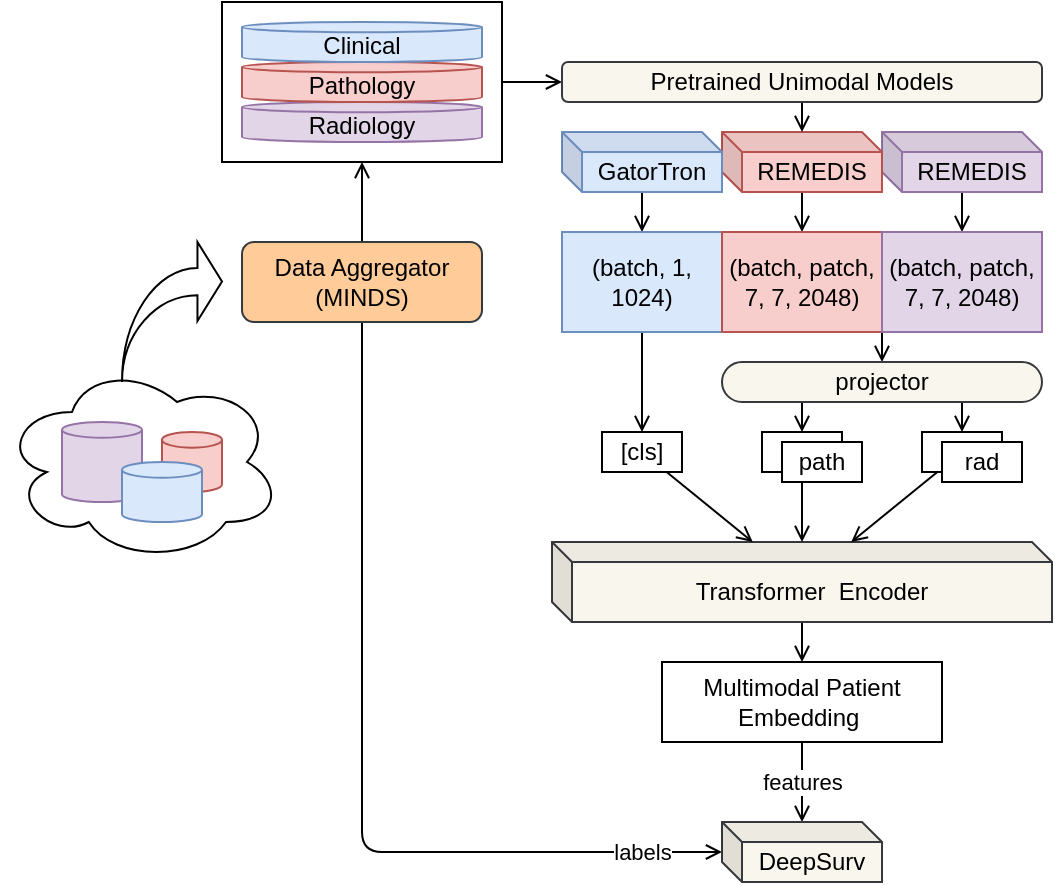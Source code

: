 <mxfile>
    <diagram id="m0PML8UpEcInjktEsdxU" name="Page-1">
        <mxGraphModel dx="635" dy="704" grid="1" gridSize="10" guides="1" tooltips="1" connect="1" arrows="1" fold="1" page="1" pageScale="1" pageWidth="1100" pageHeight="850" math="0" shadow="0">
            <root>
                <mxCell id="0"/>
                <mxCell id="1" parent="0"/>
                <mxCell id="56" value="" style="ellipse;shape=cloud;whiteSpace=wrap;html=1;rounded=1;glass=0;shadow=0;" parent="1" vertex="1">
                    <mxGeometry x="160" y="290" width="140" height="100" as="geometry"/>
                </mxCell>
                <mxCell id="48" style="edgeStyle=none;html=1;endArrow=open;endFill=0;" parent="1" source="39" target="43" edge="1">
                    <mxGeometry relative="1" as="geometry"/>
                </mxCell>
                <mxCell id="39" value="REMEDIS" style="shape=cube;whiteSpace=wrap;html=1;boundedLbl=1;backgroundOutline=1;darkOpacity=0.05;darkOpacity2=0.1;size=10;fillColor=#e1d5e7;strokeColor=#9673a6;" parent="1" vertex="1">
                    <mxGeometry x="600" y="175" width="80" height="30" as="geometry"/>
                </mxCell>
                <mxCell id="WNECeE50JeEjwmSZK31D-59" style="edgeStyle=none;html=1;endArrow=open;endFill=0;" edge="1" parent="1" source="38" target="42">
                    <mxGeometry relative="1" as="geometry"/>
                </mxCell>
                <mxCell id="38" value="REMEDIS" style="shape=cube;whiteSpace=wrap;html=1;boundedLbl=1;backgroundOutline=1;darkOpacity=0.05;darkOpacity2=0.1;size=10;fillColor=#f8cecc;strokeColor=#b85450;" parent="1" vertex="1">
                    <mxGeometry x="520" y="175" width="80" height="30" as="geometry"/>
                </mxCell>
                <mxCell id="31" style="edgeStyle=none;html=1;endArrow=open;endFill=0;" parent="1" source="30" target="26" edge="1">
                    <mxGeometry relative="1" as="geometry"/>
                </mxCell>
                <mxCell id="30" value="" style="rounded=0;whiteSpace=wrap;html=1;" parent="1" vertex="1">
                    <mxGeometry x="270" y="110" width="140" height="80" as="geometry"/>
                </mxCell>
                <mxCell id="35" style="edgeStyle=none;html=1;endArrow=open;endFill=0;" parent="1" source="2" target="30" edge="1">
                    <mxGeometry relative="1" as="geometry"/>
                </mxCell>
                <mxCell id="WNECeE50JeEjwmSZK31D-77" style="edgeStyle=none;html=1;endArrow=open;endFill=0;" edge="1" parent="1" source="2" target="WNECeE50JeEjwmSZK31D-76">
                    <mxGeometry relative="1" as="geometry">
                        <Array as="points">
                            <mxPoint x="340" y="535"/>
                        </Array>
                    </mxGeometry>
                </mxCell>
                <mxCell id="WNECeE50JeEjwmSZK31D-79" value="labels" style="edgeLabel;html=1;align=center;verticalAlign=middle;resizable=0;points=[];" vertex="1" connectable="0" parent="WNECeE50JeEjwmSZK31D-77">
                    <mxGeometry x="0.504" y="-1" relative="1" as="geometry">
                        <mxPoint x="70" y="-1" as="offset"/>
                    </mxGeometry>
                </mxCell>
                <mxCell id="2" value="Data Aggregator&lt;br&gt;(MINDS)" style="rounded=1;whiteSpace=wrap;html=1;fillColor=#ffcc99;strokeColor=#36393d;" parent="1" vertex="1">
                    <mxGeometry x="280" y="230" width="120" height="40" as="geometry"/>
                </mxCell>
                <mxCell id="3" value="" style="shape=cylinder3;whiteSpace=wrap;html=1;boundedLbl=1;backgroundOutline=1;size=3.917;fillColor=#e1d5e7;strokeColor=#9673a6;" parent="1" vertex="1">
                    <mxGeometry x="190" y="320" width="40" height="40" as="geometry"/>
                </mxCell>
                <mxCell id="4" value="" style="shape=cylinder3;whiteSpace=wrap;html=1;boundedLbl=1;backgroundOutline=1;size=3.917;fillColor=#f8cecc;strokeColor=#b85450;" parent="1" vertex="1">
                    <mxGeometry x="240" y="325" width="30" height="30" as="geometry"/>
                </mxCell>
                <mxCell id="5" value="" style="shape=cylinder3;whiteSpace=wrap;html=1;boundedLbl=1;backgroundOutline=1;size=3.917;fillColor=#dae8fc;strokeColor=#6c8ebf;" parent="1" vertex="1">
                    <mxGeometry x="220" y="340" width="40" height="30" as="geometry"/>
                </mxCell>
                <mxCell id="7" value="" style="html=1;shadow=0;dashed=0;align=center;verticalAlign=middle;shape=mxgraph.arrows2.jumpInArrow;dy=6.82;dx=12.27;arrowHead=39.52;" parent="1" vertex="1">
                    <mxGeometry x="220" y="230" width="50" height="70" as="geometry"/>
                </mxCell>
                <mxCell id="12" value="Radiology" style="shape=cylinder3;whiteSpace=wrap;html=1;boundedLbl=1;backgroundOutline=1;size=2.552;fillColor=#e1d5e7;strokeColor=#9673a6;" parent="1" vertex="1">
                    <mxGeometry x="280" y="160" width="120" height="20" as="geometry"/>
                </mxCell>
                <mxCell id="24" value="Pathology" style="shape=cylinder3;whiteSpace=wrap;html=1;boundedLbl=1;backgroundOutline=1;size=2.552;fillColor=#f8cecc;strokeColor=#b85450;" parent="1" vertex="1">
                    <mxGeometry x="280" y="140" width="120" height="20" as="geometry"/>
                </mxCell>
                <mxCell id="25" value="Clinical" style="shape=cylinder3;whiteSpace=wrap;html=1;boundedLbl=1;backgroundOutline=1;size=2.552;fillColor=#dae8fc;strokeColor=#6c8ebf;" parent="1" vertex="1">
                    <mxGeometry x="280" y="120" width="120" height="20" as="geometry"/>
                </mxCell>
                <mxCell id="37" style="edgeStyle=none;html=1;endArrow=open;endFill=0;" parent="1" source="26" target="38" edge="1">
                    <mxGeometry relative="1" as="geometry"/>
                </mxCell>
                <mxCell id="26" value="Pretrained Unimodal Models" style="rounded=1;whiteSpace=wrap;html=1;glass=0;fillColor=#f9f7ed;strokeColor=#36393d;" parent="1" vertex="1">
                    <mxGeometry x="440" y="140" width="240" height="20" as="geometry"/>
                </mxCell>
                <mxCell id="50" style="edgeStyle=none;html=1;endArrow=open;endFill=0;" parent="1" source="36" target="41" edge="1">
                    <mxGeometry relative="1" as="geometry"/>
                </mxCell>
                <mxCell id="36" value="GatorTron" style="shape=cube;whiteSpace=wrap;html=1;boundedLbl=1;backgroundOutline=1;darkOpacity=0.05;darkOpacity2=0.1;size=10;fillColor=#dae8fc;strokeColor=#6c8ebf;" parent="1" vertex="1">
                    <mxGeometry x="440" y="175" width="80" height="30" as="geometry"/>
                </mxCell>
                <mxCell id="WNECeE50JeEjwmSZK31D-75" value="" style="edgeStyle=none;html=1;endArrow=open;endFill=0;" edge="1" parent="1" source="40" target="WNECeE50JeEjwmSZK31D-74">
                    <mxGeometry relative="1" as="geometry"/>
                </mxCell>
                <mxCell id="40" value="Transformer&amp;nbsp; Encoder" style="shape=cube;whiteSpace=wrap;html=1;boundedLbl=1;backgroundOutline=1;darkOpacity=0.05;darkOpacity2=0.1;size=10;fillColor=#f9f7ed;strokeColor=#36393d;" parent="1" vertex="1">
                    <mxGeometry x="435" y="380" width="250" height="40" as="geometry"/>
                </mxCell>
                <mxCell id="WNECeE50JeEjwmSZK31D-61" style="edgeStyle=none;html=1;endArrow=open;endFill=0;" edge="1" parent="1" source="41" target="WNECeE50JeEjwmSZK31D-60">
                    <mxGeometry relative="1" as="geometry"/>
                </mxCell>
                <mxCell id="41" value="(batch, 1, 1024)" style="rounded=0;whiteSpace=wrap;html=1;glass=0;sketch=0;fillColor=#dae8fc;strokeColor=#6c8ebf;" parent="1" vertex="1">
                    <mxGeometry x="440" y="225" width="80" height="50" as="geometry"/>
                </mxCell>
                <mxCell id="WNECeE50JeEjwmSZK31D-64" style="edgeStyle=none;html=1;exitX=1;exitY=1;exitDx=0;exitDy=0;endArrow=open;endFill=0;" edge="1" parent="1" source="42" target="WNECeE50JeEjwmSZK31D-63">
                    <mxGeometry relative="1" as="geometry"/>
                </mxCell>
                <mxCell id="42" value="(batch, patch, 7, 7, 2048)" style="rounded=0;whiteSpace=wrap;html=1;glass=0;sketch=0;fillColor=#f8cecc;strokeColor=#b85450;" parent="1" vertex="1">
                    <mxGeometry x="520" y="225" width="80" height="50" as="geometry"/>
                </mxCell>
                <mxCell id="43" value="(batch, patch, 7, 7, 2048)" style="rounded=0;whiteSpace=wrap;html=1;glass=0;sketch=0;fillColor=#e1d5e7;strokeColor=#9673a6;" parent="1" vertex="1">
                    <mxGeometry x="600" y="225" width="80" height="50" as="geometry"/>
                </mxCell>
                <mxCell id="WNECeE50JeEjwmSZK31D-62" style="edgeStyle=none;html=1;endArrow=open;endFill=0;" edge="1" parent="1" source="WNECeE50JeEjwmSZK31D-60" target="40">
                    <mxGeometry relative="1" as="geometry"/>
                </mxCell>
                <mxCell id="WNECeE50JeEjwmSZK31D-60" value="[cls]" style="rounded=0;whiteSpace=wrap;html=1;" vertex="1" parent="1">
                    <mxGeometry x="460" y="325" width="40" height="20" as="geometry"/>
                </mxCell>
                <mxCell id="WNECeE50JeEjwmSZK31D-65" style="edgeStyle=none;html=1;exitX=0.25;exitY=1;exitDx=0;exitDy=0;endArrow=open;endFill=0;" edge="1" parent="1" source="WNECeE50JeEjwmSZK31D-63" target="WNECeE50JeEjwmSZK31D-67">
                    <mxGeometry relative="1" as="geometry"/>
                </mxCell>
                <mxCell id="WNECeE50JeEjwmSZK31D-71" style="edgeStyle=none;html=1;exitX=0.75;exitY=1;exitDx=0;exitDy=0;endArrow=open;endFill=0;" edge="1" parent="1" source="WNECeE50JeEjwmSZK31D-63" target="WNECeE50JeEjwmSZK31D-69">
                    <mxGeometry relative="1" as="geometry"/>
                </mxCell>
                <mxCell id="WNECeE50JeEjwmSZK31D-63" value="projector" style="rounded=1;whiteSpace=wrap;html=1;arcSize=50;fillColor=#f9f7ed;strokeColor=#36393d;" vertex="1" parent="1">
                    <mxGeometry x="520" y="290" width="160" height="20" as="geometry"/>
                </mxCell>
                <mxCell id="WNECeE50JeEjwmSZK31D-67" value="" style="rounded=0;whiteSpace=wrap;html=1;" vertex="1" parent="1">
                    <mxGeometry x="540" y="325" width="40" height="20" as="geometry"/>
                </mxCell>
                <mxCell id="WNECeE50JeEjwmSZK31D-72" style="edgeStyle=none;html=1;endArrow=open;endFill=0;" edge="1" parent="1" source="WNECeE50JeEjwmSZK31D-67" target="40">
                    <mxGeometry relative="1" as="geometry"/>
                </mxCell>
                <mxCell id="WNECeE50JeEjwmSZK31D-68" value="path" style="rounded=0;whiteSpace=wrap;html=1;" vertex="1" parent="1">
                    <mxGeometry x="550" y="330" width="40" height="20" as="geometry"/>
                </mxCell>
                <mxCell id="WNECeE50JeEjwmSZK31D-73" style="edgeStyle=none;html=1;endArrow=open;endFill=0;" edge="1" parent="1" source="WNECeE50JeEjwmSZK31D-69" target="40">
                    <mxGeometry relative="1" as="geometry"/>
                </mxCell>
                <mxCell id="WNECeE50JeEjwmSZK31D-69" value="" style="rounded=0;whiteSpace=wrap;html=1;" vertex="1" parent="1">
                    <mxGeometry x="620" y="325" width="40" height="20" as="geometry"/>
                </mxCell>
                <mxCell id="WNECeE50JeEjwmSZK31D-70" value="rad" style="rounded=0;whiteSpace=wrap;html=1;" vertex="1" parent="1">
                    <mxGeometry x="630" y="330" width="40" height="20" as="geometry"/>
                </mxCell>
                <mxCell id="WNECeE50JeEjwmSZK31D-78" value="features" style="edgeStyle=none;html=1;endArrow=open;endFill=0;" edge="1" parent="1" source="WNECeE50JeEjwmSZK31D-74" target="WNECeE50JeEjwmSZK31D-76">
                    <mxGeometry relative="1" as="geometry"/>
                </mxCell>
                <mxCell id="WNECeE50JeEjwmSZK31D-74" value="Multimodal Patient Embedding&amp;nbsp;" style="whiteSpace=wrap;html=1;" vertex="1" parent="1">
                    <mxGeometry x="490" y="440" width="140" height="40" as="geometry"/>
                </mxCell>
                <mxCell id="WNECeE50JeEjwmSZK31D-76" value="DeepSurv" style="shape=cube;whiteSpace=wrap;html=1;boundedLbl=1;backgroundOutline=1;darkOpacity=0.05;darkOpacity2=0.1;size=10;fillColor=#f9f7ed;strokeColor=#36393d;" vertex="1" parent="1">
                    <mxGeometry x="520" y="520" width="80" height="30" as="geometry"/>
                </mxCell>
            </root>
        </mxGraphModel>
    </diagram>
    <diagram id="VjnvUnIP768PGJOai0LC" name="Page-2">
        <mxGraphModel dx="635" dy="704" grid="1" gridSize="10" guides="1" tooltips="1" connect="1" arrows="1" fold="1" page="1" pageScale="1" pageWidth="1100" pageHeight="850" math="0" shadow="0">
            <root>
                <mxCell id="0"/>
                <mxCell id="1" parent="0"/>
            </root>
        </mxGraphModel>
    </diagram>
</mxfile>